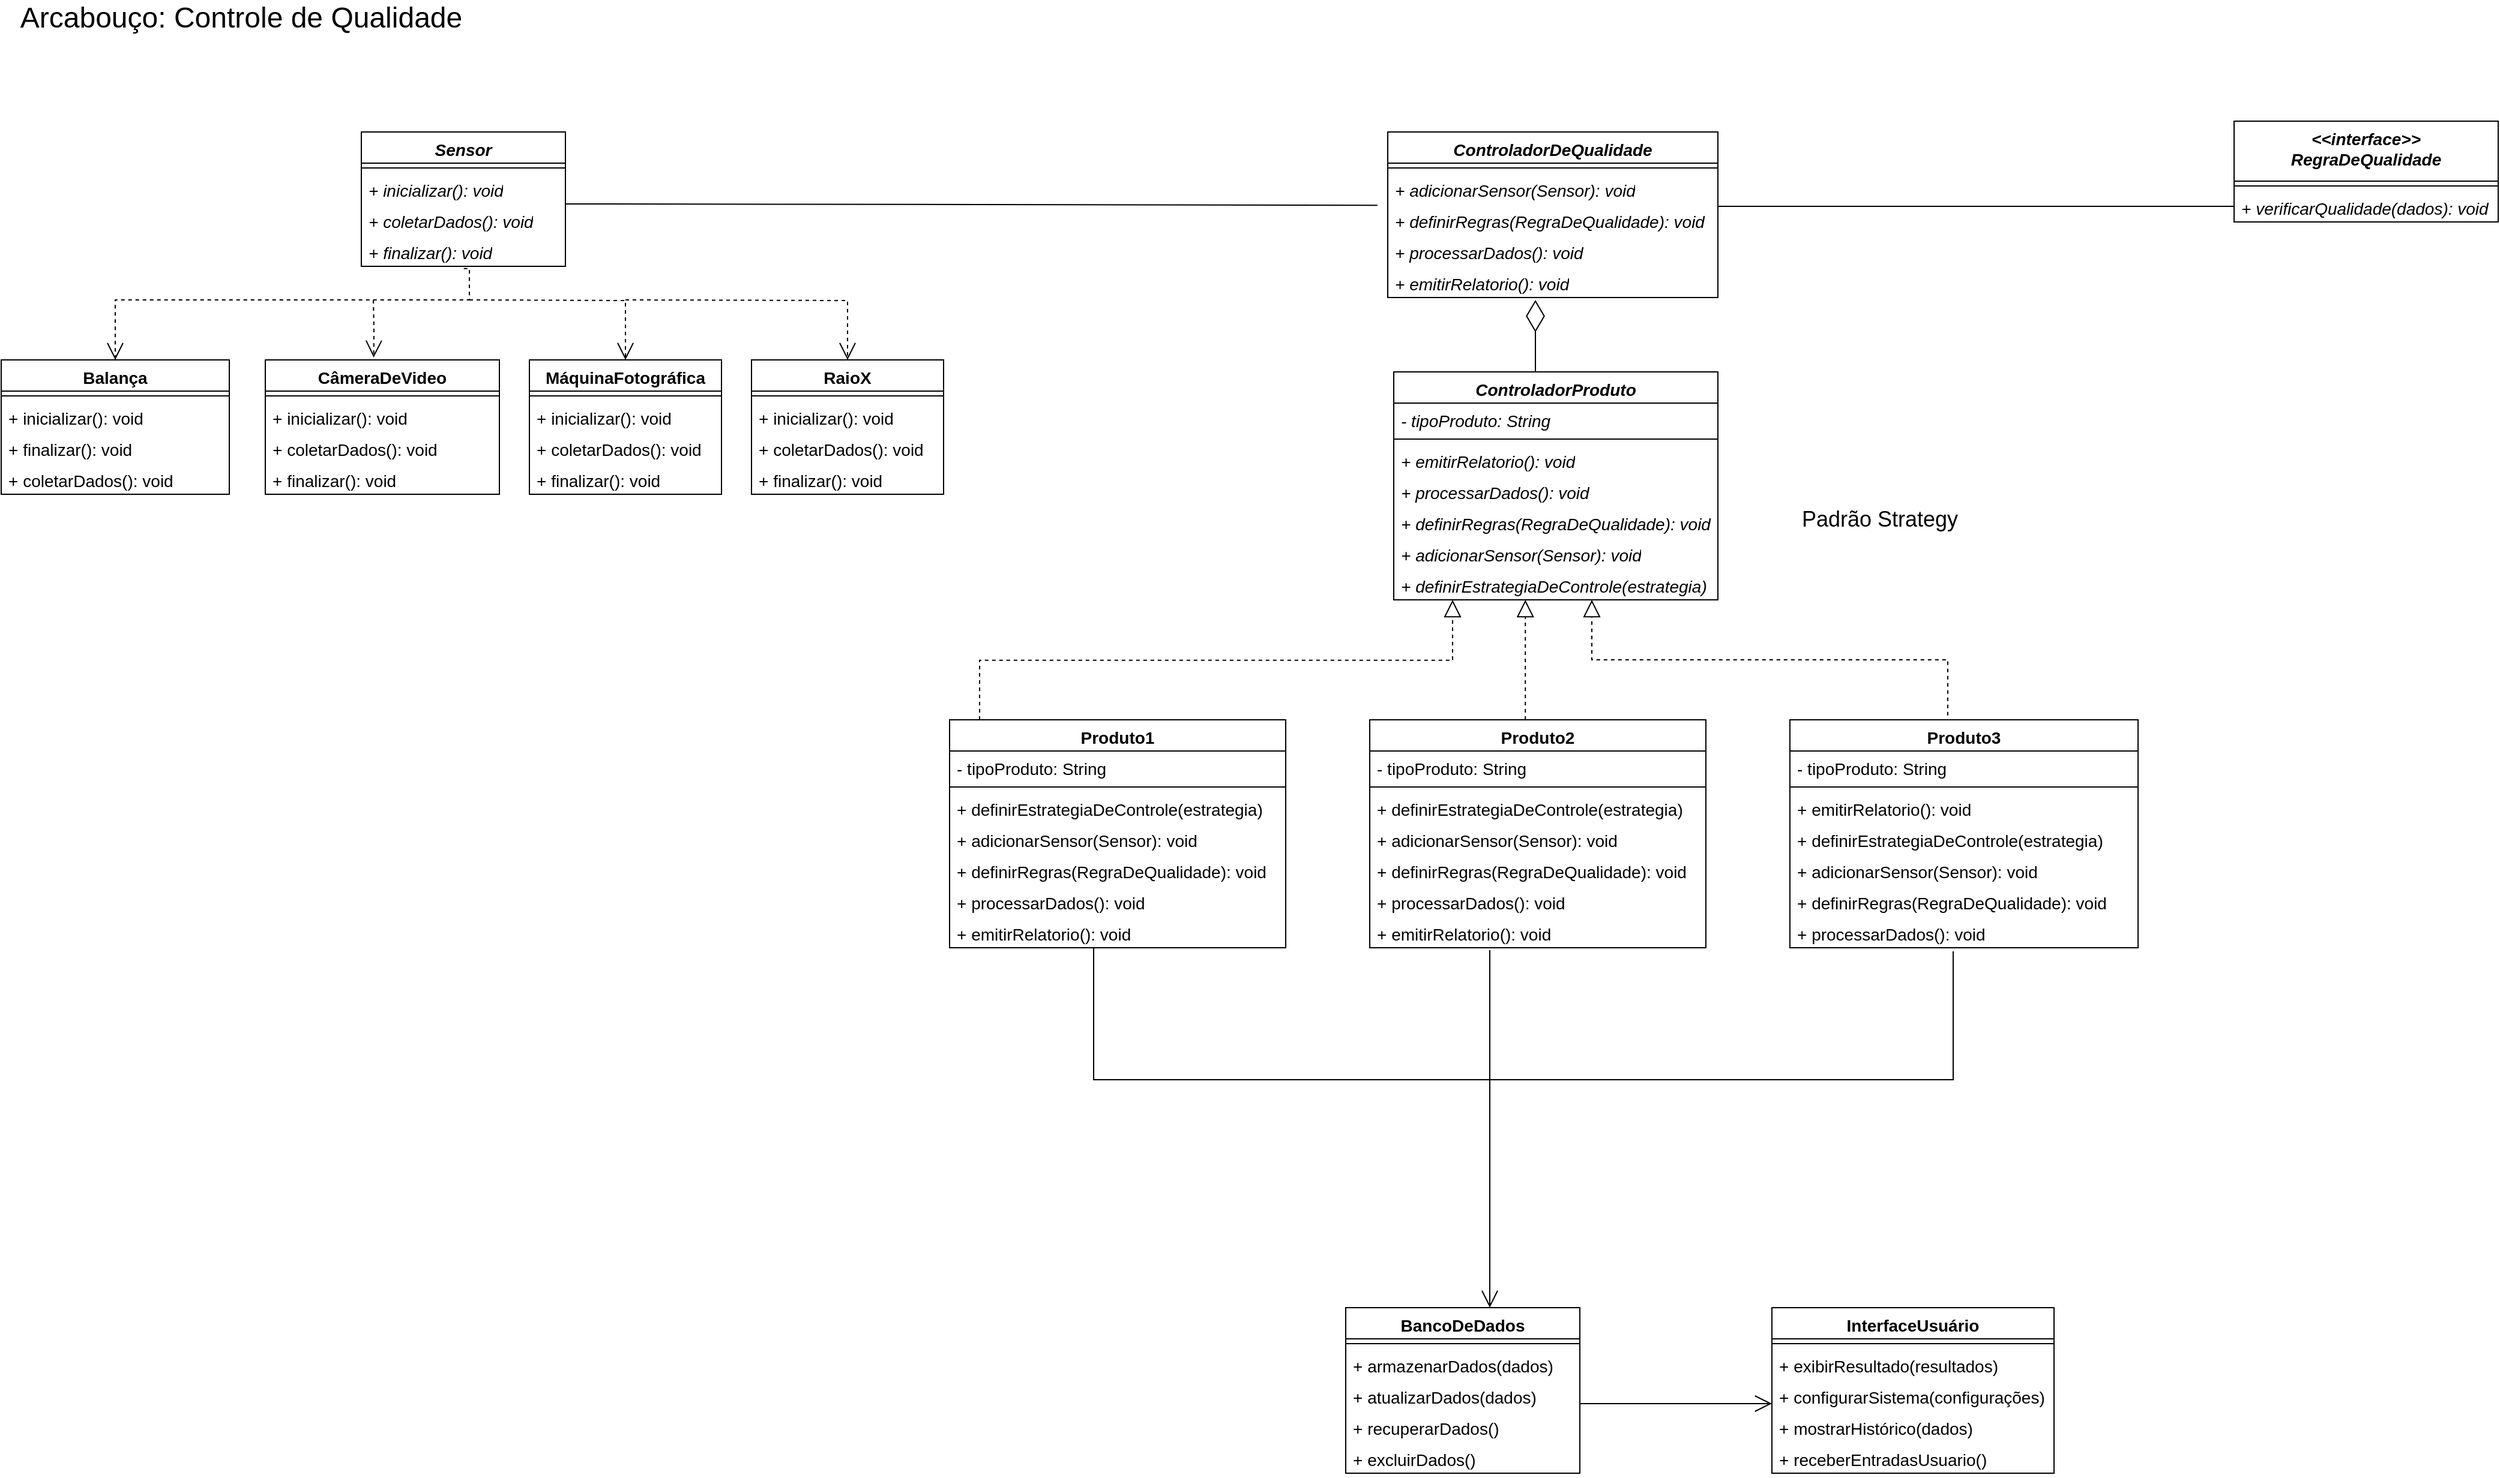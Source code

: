 <mxfile version="22.1.9" type="github">
  <diagram name="Page-1" id="GB_4OeYxDUM6NTlbFD8Y">
    <mxGraphModel dx="2819" dy="2008" grid="1" gridSize="10" guides="1" tooltips="1" connect="1" arrows="1" fold="1" page="1" pageScale="1" pageWidth="850" pageHeight="1100" math="0" shadow="0">
      <root>
        <mxCell id="0" />
        <mxCell id="1" parent="0" />
        <mxCell id="6We_kyT9qWEWSvFF-9-q-4" value="&lt;font style=&quot;font-size: 14px;&quot;&gt;Balança&lt;/font&gt;" style="swimlane;fontStyle=1;align=center;verticalAlign=top;childLayout=stackLayout;horizontal=1;startSize=26;horizontalStack=0;resizeParent=1;resizeParentMax=0;resizeLast=0;collapsible=1;marginBottom=0;whiteSpace=wrap;html=1;" parent="1" vertex="1">
          <mxGeometry x="-60" y="10" width="190" height="112" as="geometry" />
        </mxCell>
        <mxCell id="6We_kyT9qWEWSvFF-9-q-6" value="" style="line;strokeWidth=1;fillColor=none;align=left;verticalAlign=middle;spacingTop=-1;spacingLeft=3;spacingRight=3;rotatable=0;labelPosition=right;points=[];portConstraint=eastwest;strokeColor=inherit;" parent="6We_kyT9qWEWSvFF-9-q-4" vertex="1">
          <mxGeometry y="26" width="190" height="8" as="geometry" />
        </mxCell>
        <mxCell id="q4IPxEvm5e1y_BdzbNts-47" value="&lt;span style=&quot;font-style: normal;&quot;&gt;&lt;font style=&quot;font-size: 14px;&quot;&gt;+ inicializar(): void&lt;/font&gt;&lt;/span&gt;" style="text;strokeColor=none;fillColor=none;align=left;verticalAlign=top;spacingLeft=4;spacingRight=4;overflow=hidden;rotatable=0;points=[[0,0.5],[1,0.5]];portConstraint=eastwest;whiteSpace=wrap;html=1;fontStyle=2" vertex="1" parent="6We_kyT9qWEWSvFF-9-q-4">
          <mxGeometry y="34" width="190" height="26" as="geometry" />
        </mxCell>
        <mxCell id="q4IPxEvm5e1y_BdzbNts-49" value="&lt;span style=&quot;font-style: normal;&quot;&gt;&lt;font style=&quot;font-size: 14px;&quot;&gt;+ finalizar(): void&lt;/font&gt;&lt;/span&gt;" style="text;strokeColor=none;fillColor=none;align=left;verticalAlign=top;spacingLeft=4;spacingRight=4;overflow=hidden;rotatable=0;points=[[0,0.5],[1,0.5]];portConstraint=eastwest;whiteSpace=wrap;html=1;fontStyle=2" vertex="1" parent="6We_kyT9qWEWSvFF-9-q-4">
          <mxGeometry y="60" width="190" height="26" as="geometry" />
        </mxCell>
        <mxCell id="q4IPxEvm5e1y_BdzbNts-48" value="&lt;span style=&quot;font-style: normal;&quot;&gt;&lt;font style=&quot;font-size: 14px;&quot;&gt;+ coletarDados(): void&lt;/font&gt;&lt;/span&gt;" style="text;strokeColor=none;fillColor=none;align=left;verticalAlign=top;spacingLeft=4;spacingRight=4;overflow=hidden;rotatable=0;points=[[0,0.5],[1,0.5]];portConstraint=eastwest;whiteSpace=wrap;html=1;fontStyle=2" vertex="1" parent="6We_kyT9qWEWSvFF-9-q-4">
          <mxGeometry y="86" width="190" height="26" as="geometry" />
        </mxCell>
        <mxCell id="6We_kyT9qWEWSvFF-9-q-8" value="&lt;font style=&quot;font-size: 14px;&quot;&gt;CâmeraDeVideo&lt;/font&gt;" style="swimlane;fontStyle=1;align=center;verticalAlign=top;childLayout=stackLayout;horizontal=1;startSize=26;horizontalStack=0;resizeParent=1;resizeParentMax=0;resizeLast=0;collapsible=1;marginBottom=0;whiteSpace=wrap;html=1;" parent="1" vertex="1">
          <mxGeometry x="160" y="10" width="195" height="112" as="geometry">
            <mxRectangle x="160" y="10" width="150" height="30" as="alternateBounds" />
          </mxGeometry>
        </mxCell>
        <mxCell id="6We_kyT9qWEWSvFF-9-q-10" value="" style="line;strokeWidth=1;fillColor=none;align=left;verticalAlign=middle;spacingTop=-1;spacingLeft=3;spacingRight=3;rotatable=0;labelPosition=right;points=[];portConstraint=eastwest;strokeColor=inherit;" parent="6We_kyT9qWEWSvFF-9-q-8" vertex="1">
          <mxGeometry y="26" width="195" height="8" as="geometry" />
        </mxCell>
        <mxCell id="q4IPxEvm5e1y_BdzbNts-50" value="&lt;span style=&quot;font-style: normal;&quot;&gt;&lt;font style=&quot;font-size: 14px;&quot;&gt;+ inicializar(): void&lt;/font&gt;&lt;/span&gt;" style="text;strokeColor=none;fillColor=none;align=left;verticalAlign=top;spacingLeft=4;spacingRight=4;overflow=hidden;rotatable=0;points=[[0,0.5],[1,0.5]];portConstraint=eastwest;whiteSpace=wrap;html=1;fontStyle=2" vertex="1" parent="6We_kyT9qWEWSvFF-9-q-8">
          <mxGeometry y="34" width="195" height="26" as="geometry" />
        </mxCell>
        <mxCell id="q4IPxEvm5e1y_BdzbNts-52" value="&lt;span style=&quot;font-style: normal;&quot;&gt;&lt;font style=&quot;font-size: 14px;&quot;&gt;+ coletarDados(): void&lt;/font&gt;&lt;/span&gt;" style="text;strokeColor=none;fillColor=none;align=left;verticalAlign=top;spacingLeft=4;spacingRight=4;overflow=hidden;rotatable=0;points=[[0,0.5],[1,0.5]];portConstraint=eastwest;whiteSpace=wrap;html=1;fontStyle=2" vertex="1" parent="6We_kyT9qWEWSvFF-9-q-8">
          <mxGeometry y="60" width="195" height="26" as="geometry" />
        </mxCell>
        <mxCell id="q4IPxEvm5e1y_BdzbNts-51" value="&lt;span style=&quot;font-style: normal;&quot;&gt;&lt;font style=&quot;font-size: 14px;&quot;&gt;+ finalizar(): void&lt;/font&gt;&lt;/span&gt;" style="text;strokeColor=none;fillColor=none;align=left;verticalAlign=top;spacingLeft=4;spacingRight=4;overflow=hidden;rotatable=0;points=[[0,0.5],[1,0.5]];portConstraint=eastwest;whiteSpace=wrap;html=1;fontStyle=2" vertex="1" parent="6We_kyT9qWEWSvFF-9-q-8">
          <mxGeometry y="86" width="195" height="26" as="geometry" />
        </mxCell>
        <mxCell id="6We_kyT9qWEWSvFF-9-q-12" value="&lt;font style=&quot;font-size: 14px;&quot;&gt;MáquinaFotográfica&lt;/font&gt;" style="swimlane;fontStyle=1;align=center;verticalAlign=top;childLayout=stackLayout;horizontal=1;startSize=26;horizontalStack=0;resizeParent=1;resizeParentMax=0;resizeLast=0;collapsible=1;marginBottom=0;whiteSpace=wrap;html=1;" parent="1" vertex="1">
          <mxGeometry x="380" y="10" width="160" height="112" as="geometry" />
        </mxCell>
        <mxCell id="6We_kyT9qWEWSvFF-9-q-14" value="" style="line;strokeWidth=1;fillColor=none;align=left;verticalAlign=middle;spacingTop=-1;spacingLeft=3;spacingRight=3;rotatable=0;labelPosition=right;points=[];portConstraint=eastwest;strokeColor=inherit;" parent="6We_kyT9qWEWSvFF-9-q-12" vertex="1">
          <mxGeometry y="26" width="160" height="8" as="geometry" />
        </mxCell>
        <mxCell id="q4IPxEvm5e1y_BdzbNts-53" value="&lt;span style=&quot;font-style: normal;&quot;&gt;&lt;font style=&quot;font-size: 14px;&quot;&gt;+ inicializar(): void&lt;/font&gt;&lt;/span&gt;" style="text;strokeColor=none;fillColor=none;align=left;verticalAlign=top;spacingLeft=4;spacingRight=4;overflow=hidden;rotatable=0;points=[[0,0.5],[1,0.5]];portConstraint=eastwest;whiteSpace=wrap;html=1;fontStyle=2" vertex="1" parent="6We_kyT9qWEWSvFF-9-q-12">
          <mxGeometry y="34" width="160" height="26" as="geometry" />
        </mxCell>
        <mxCell id="q4IPxEvm5e1y_BdzbNts-55" value="&lt;span style=&quot;font-style: normal;&quot;&gt;&lt;font style=&quot;font-size: 14px;&quot;&gt;+ coletarDados(): void&lt;/font&gt;&lt;/span&gt;" style="text;strokeColor=none;fillColor=none;align=left;verticalAlign=top;spacingLeft=4;spacingRight=4;overflow=hidden;rotatable=0;points=[[0,0.5],[1,0.5]];portConstraint=eastwest;whiteSpace=wrap;html=1;fontStyle=2" vertex="1" parent="6We_kyT9qWEWSvFF-9-q-12">
          <mxGeometry y="60" width="160" height="26" as="geometry" />
        </mxCell>
        <mxCell id="q4IPxEvm5e1y_BdzbNts-54" value="&lt;span style=&quot;font-style: normal;&quot;&gt;&lt;font style=&quot;font-size: 14px;&quot;&gt;+ finalizar(): void&lt;/font&gt;&lt;/span&gt;" style="text;strokeColor=none;fillColor=none;align=left;verticalAlign=top;spacingLeft=4;spacingRight=4;overflow=hidden;rotatable=0;points=[[0,0.5],[1,0.5]];portConstraint=eastwest;whiteSpace=wrap;html=1;fontStyle=2" vertex="1" parent="6We_kyT9qWEWSvFF-9-q-12">
          <mxGeometry y="86" width="160" height="26" as="geometry" />
        </mxCell>
        <mxCell id="6We_kyT9qWEWSvFF-9-q-16" value="&lt;font style=&quot;font-size: 14px;&quot;&gt;RaioX&lt;/font&gt;" style="swimlane;fontStyle=1;align=center;verticalAlign=top;childLayout=stackLayout;horizontal=1;startSize=26;horizontalStack=0;resizeParent=1;resizeParentMax=0;resizeLast=0;collapsible=1;marginBottom=0;whiteSpace=wrap;html=1;" parent="1" vertex="1">
          <mxGeometry x="565" y="10" width="160" height="112" as="geometry" />
        </mxCell>
        <mxCell id="6We_kyT9qWEWSvFF-9-q-18" value="" style="line;strokeWidth=1;fillColor=none;align=left;verticalAlign=middle;spacingTop=-1;spacingLeft=3;spacingRight=3;rotatable=0;labelPosition=right;points=[];portConstraint=eastwest;strokeColor=inherit;" parent="6We_kyT9qWEWSvFF-9-q-16" vertex="1">
          <mxGeometry y="26" width="160" height="8" as="geometry" />
        </mxCell>
        <mxCell id="q4IPxEvm5e1y_BdzbNts-59" value="&lt;span style=&quot;font-style: normal;&quot;&gt;&lt;font style=&quot;font-size: 14px;&quot;&gt;+ inicializar(): void&lt;/font&gt;&lt;/span&gt;" style="text;strokeColor=none;fillColor=none;align=left;verticalAlign=top;spacingLeft=4;spacingRight=4;overflow=hidden;rotatable=0;points=[[0,0.5],[1,0.5]];portConstraint=eastwest;whiteSpace=wrap;html=1;fontStyle=2" vertex="1" parent="6We_kyT9qWEWSvFF-9-q-16">
          <mxGeometry y="34" width="160" height="26" as="geometry" />
        </mxCell>
        <mxCell id="q4IPxEvm5e1y_BdzbNts-61" value="&lt;span style=&quot;font-style: normal;&quot;&gt;&lt;font style=&quot;font-size: 14px;&quot;&gt;+ coletarDados(): void&lt;/font&gt;&lt;/span&gt;" style="text;strokeColor=none;fillColor=none;align=left;verticalAlign=top;spacingLeft=4;spacingRight=4;overflow=hidden;rotatable=0;points=[[0,0.5],[1,0.5]];portConstraint=eastwest;whiteSpace=wrap;html=1;fontStyle=2" vertex="1" parent="6We_kyT9qWEWSvFF-9-q-16">
          <mxGeometry y="60" width="160" height="26" as="geometry" />
        </mxCell>
        <mxCell id="q4IPxEvm5e1y_BdzbNts-60" value="&lt;span style=&quot;font-style: normal;&quot;&gt;&lt;font style=&quot;font-size: 14px;&quot;&gt;+ finalizar(): void&lt;/font&gt;&lt;/span&gt;" style="text;strokeColor=none;fillColor=none;align=left;verticalAlign=top;spacingLeft=4;spacingRight=4;overflow=hidden;rotatable=0;points=[[0,0.5],[1,0.5]];portConstraint=eastwest;whiteSpace=wrap;html=1;fontStyle=2" vertex="1" parent="6We_kyT9qWEWSvFF-9-q-16">
          <mxGeometry y="86" width="160" height="26" as="geometry" />
        </mxCell>
        <mxCell id="6We_kyT9qWEWSvFF-9-q-20" value="&lt;font style=&quot;font-size: 14px;&quot;&gt;Produto1&lt;/font&gt;" style="swimlane;fontStyle=1;align=center;verticalAlign=top;childLayout=stackLayout;horizontal=1;startSize=26;horizontalStack=0;resizeParent=1;resizeParentMax=0;resizeLast=0;collapsible=1;marginBottom=0;whiteSpace=wrap;html=1;" parent="1" vertex="1">
          <mxGeometry x="730" y="310" width="280" height="190" as="geometry" />
        </mxCell>
        <mxCell id="q4IPxEvm5e1y_BdzbNts-28" value="&lt;font style=&quot;font-size: 14px;&quot;&gt;- tipoProduto: String&lt;/font&gt;" style="text;strokeColor=none;fillColor=none;align=left;verticalAlign=top;spacingLeft=4;spacingRight=4;overflow=hidden;rotatable=0;points=[[0,0.5],[1,0.5]];portConstraint=eastwest;whiteSpace=wrap;html=1;" vertex="1" parent="6We_kyT9qWEWSvFF-9-q-20">
          <mxGeometry y="26" width="280" height="26" as="geometry" />
        </mxCell>
        <mxCell id="6We_kyT9qWEWSvFF-9-q-22" value="" style="line;strokeWidth=1;fillColor=none;align=left;verticalAlign=middle;spacingTop=-1;spacingLeft=3;spacingRight=3;rotatable=0;labelPosition=right;points=[];portConstraint=eastwest;strokeColor=inherit;" parent="6We_kyT9qWEWSvFF-9-q-20" vertex="1">
          <mxGeometry y="52" width="280" height="8" as="geometry" />
        </mxCell>
        <mxCell id="q4IPxEvm5e1y_BdzbNts-82" value="&lt;font style=&quot;font-size: 14px;&quot;&gt;+ definirEstrategiaDeControle(estrategia)&lt;/font&gt;" style="text;strokeColor=none;fillColor=none;align=left;verticalAlign=top;spacingLeft=4;spacingRight=4;overflow=hidden;rotatable=0;points=[[0,0.5],[1,0.5]];portConstraint=eastwest;whiteSpace=wrap;html=1;" vertex="1" parent="6We_kyT9qWEWSvFF-9-q-20">
          <mxGeometry y="60" width="280" height="26" as="geometry" />
        </mxCell>
        <mxCell id="q4IPxEvm5e1y_BdzbNts-81" value="&lt;font style=&quot;font-size: 14px;&quot;&gt;+ adicionarSensor(Sensor): void&lt;/font&gt;" style="text;strokeColor=none;fillColor=none;align=left;verticalAlign=top;spacingLeft=4;spacingRight=4;overflow=hidden;rotatable=0;points=[[0,0.5],[1,0.5]];portConstraint=eastwest;whiteSpace=wrap;html=1;" vertex="1" parent="6We_kyT9qWEWSvFF-9-q-20">
          <mxGeometry y="86" width="280" height="26" as="geometry" />
        </mxCell>
        <mxCell id="q4IPxEvm5e1y_BdzbNts-80" value="&lt;font style=&quot;font-size: 14px;&quot;&gt;+ definirRegras(RegraDeQualidade): void&lt;/font&gt;" style="text;strokeColor=none;fillColor=none;align=left;verticalAlign=top;spacingLeft=4;spacingRight=4;overflow=hidden;rotatable=0;points=[[0,0.5],[1,0.5]];portConstraint=eastwest;whiteSpace=wrap;html=1;" vertex="1" parent="6We_kyT9qWEWSvFF-9-q-20">
          <mxGeometry y="112" width="280" height="26" as="geometry" />
        </mxCell>
        <mxCell id="q4IPxEvm5e1y_BdzbNts-79" value="&lt;font style=&quot;font-size: 14px;&quot;&gt;+ processarDados(): void&lt;/font&gt;" style="text;strokeColor=none;fillColor=none;align=left;verticalAlign=top;spacingLeft=4;spacingRight=4;overflow=hidden;rotatable=0;points=[[0,0.5],[1,0.5]];portConstraint=eastwest;whiteSpace=wrap;html=1;" vertex="1" parent="6We_kyT9qWEWSvFF-9-q-20">
          <mxGeometry y="138" width="280" height="26" as="geometry" />
        </mxCell>
        <mxCell id="q4IPxEvm5e1y_BdzbNts-78" value="&lt;font style=&quot;font-size: 14px;&quot;&gt;+ emitirRelatorio(): void&lt;/font&gt;" style="text;strokeColor=none;fillColor=none;align=left;verticalAlign=top;spacingLeft=4;spacingRight=4;overflow=hidden;rotatable=0;points=[[0,0.5],[1,0.5]];portConstraint=eastwest;whiteSpace=wrap;html=1;" vertex="1" parent="6We_kyT9qWEWSvFF-9-q-20">
          <mxGeometry y="164" width="280" height="26" as="geometry" />
        </mxCell>
        <mxCell id="6We_kyT9qWEWSvFF-9-q-24" value="&lt;font style=&quot;font-size: 14px;&quot;&gt;Produto2&lt;/font&gt;" style="swimlane;fontStyle=1;align=center;verticalAlign=top;childLayout=stackLayout;horizontal=1;startSize=26;horizontalStack=0;resizeParent=1;resizeParentMax=0;resizeLast=0;collapsible=1;marginBottom=0;whiteSpace=wrap;html=1;" parent="1" vertex="1">
          <mxGeometry x="1080" y="310" width="280" height="190" as="geometry" />
        </mxCell>
        <mxCell id="q4IPxEvm5e1y_BdzbNts-29" value="&lt;font style=&quot;font-size: 14px;&quot;&gt;- tipoProduto: String&lt;/font&gt;" style="text;strokeColor=none;fillColor=none;align=left;verticalAlign=top;spacingLeft=4;spacingRight=4;overflow=hidden;rotatable=0;points=[[0,0.5],[1,0.5]];portConstraint=eastwest;whiteSpace=wrap;html=1;" vertex="1" parent="6We_kyT9qWEWSvFF-9-q-24">
          <mxGeometry y="26" width="280" height="26" as="geometry" />
        </mxCell>
        <mxCell id="6We_kyT9qWEWSvFF-9-q-26" value="" style="line;strokeWidth=1;fillColor=none;align=left;verticalAlign=middle;spacingTop=-1;spacingLeft=3;spacingRight=3;rotatable=0;labelPosition=right;points=[];portConstraint=eastwest;strokeColor=inherit;" parent="6We_kyT9qWEWSvFF-9-q-24" vertex="1">
          <mxGeometry y="52" width="280" height="8" as="geometry" />
        </mxCell>
        <mxCell id="q4IPxEvm5e1y_BdzbNts-87" value="&lt;font style=&quot;font-size: 14px;&quot;&gt;+ definirEstrategiaDeControle(estrategia)&lt;/font&gt;" style="text;strokeColor=none;fillColor=none;align=left;verticalAlign=top;spacingLeft=4;spacingRight=4;overflow=hidden;rotatable=0;points=[[0,0.5],[1,0.5]];portConstraint=eastwest;whiteSpace=wrap;html=1;" vertex="1" parent="6We_kyT9qWEWSvFF-9-q-24">
          <mxGeometry y="60" width="280" height="26" as="geometry" />
        </mxCell>
        <mxCell id="q4IPxEvm5e1y_BdzbNts-86" value="&lt;font style=&quot;font-size: 14px;&quot;&gt;+ adicionarSensor(Sensor): void&lt;/font&gt;" style="text;strokeColor=none;fillColor=none;align=left;verticalAlign=top;spacingLeft=4;spacingRight=4;overflow=hidden;rotatable=0;points=[[0,0.5],[1,0.5]];portConstraint=eastwest;whiteSpace=wrap;html=1;" vertex="1" parent="6We_kyT9qWEWSvFF-9-q-24">
          <mxGeometry y="86" width="280" height="26" as="geometry" />
        </mxCell>
        <mxCell id="q4IPxEvm5e1y_BdzbNts-85" value="&lt;font style=&quot;font-size: 14px;&quot;&gt;+ definirRegras(RegraDeQualidade): void&lt;/font&gt;" style="text;strokeColor=none;fillColor=none;align=left;verticalAlign=top;spacingLeft=4;spacingRight=4;overflow=hidden;rotatable=0;points=[[0,0.5],[1,0.5]];portConstraint=eastwest;whiteSpace=wrap;html=1;" vertex="1" parent="6We_kyT9qWEWSvFF-9-q-24">
          <mxGeometry y="112" width="280" height="26" as="geometry" />
        </mxCell>
        <mxCell id="q4IPxEvm5e1y_BdzbNts-84" value="&lt;font style=&quot;font-size: 14px;&quot;&gt;+ processarDados(): void&lt;/font&gt;" style="text;strokeColor=none;fillColor=none;align=left;verticalAlign=top;spacingLeft=4;spacingRight=4;overflow=hidden;rotatable=0;points=[[0,0.5],[1,0.5]];portConstraint=eastwest;whiteSpace=wrap;html=1;" vertex="1" parent="6We_kyT9qWEWSvFF-9-q-24">
          <mxGeometry y="138" width="280" height="26" as="geometry" />
        </mxCell>
        <mxCell id="q4IPxEvm5e1y_BdzbNts-83" value="&lt;font style=&quot;font-size: 14px;&quot;&gt;+ emitirRelatorio(): void&lt;/font&gt;" style="text;strokeColor=none;fillColor=none;align=left;verticalAlign=top;spacingLeft=4;spacingRight=4;overflow=hidden;rotatable=0;points=[[0,0.5],[1,0.5]];portConstraint=eastwest;whiteSpace=wrap;html=1;" vertex="1" parent="6We_kyT9qWEWSvFF-9-q-24">
          <mxGeometry y="164" width="280" height="26" as="geometry" />
        </mxCell>
        <mxCell id="6We_kyT9qWEWSvFF-9-q-28" value="&lt;font style=&quot;font-size: 14px;&quot;&gt;Produto3&lt;/font&gt;" style="swimlane;fontStyle=1;align=center;verticalAlign=top;childLayout=stackLayout;horizontal=1;startSize=26;horizontalStack=0;resizeParent=1;resizeParentMax=0;resizeLast=0;collapsible=1;marginBottom=0;whiteSpace=wrap;html=1;" parent="1" vertex="1">
          <mxGeometry x="1430" y="310" width="290" height="190" as="geometry" />
        </mxCell>
        <mxCell id="q4IPxEvm5e1y_BdzbNts-30" value="&lt;font style=&quot;font-size: 14px;&quot;&gt;- tipoProduto: String&lt;/font&gt;" style="text;strokeColor=none;fillColor=none;align=left;verticalAlign=top;spacingLeft=4;spacingRight=4;overflow=hidden;rotatable=0;points=[[0,0.5],[1,0.5]];portConstraint=eastwest;whiteSpace=wrap;html=1;" vertex="1" parent="6We_kyT9qWEWSvFF-9-q-28">
          <mxGeometry y="26" width="290" height="26" as="geometry" />
        </mxCell>
        <mxCell id="6We_kyT9qWEWSvFF-9-q-30" value="" style="line;strokeWidth=1;fillColor=none;align=left;verticalAlign=middle;spacingTop=-1;spacingLeft=3;spacingRight=3;rotatable=0;labelPosition=right;points=[];portConstraint=eastwest;strokeColor=inherit;" parent="6We_kyT9qWEWSvFF-9-q-28" vertex="1">
          <mxGeometry y="52" width="290" height="8" as="geometry" />
        </mxCell>
        <mxCell id="q4IPxEvm5e1y_BdzbNts-88" value="&lt;font style=&quot;font-size: 14px;&quot;&gt;+ emitirRelatorio(): void&lt;/font&gt;" style="text;strokeColor=none;fillColor=none;align=left;verticalAlign=top;spacingLeft=4;spacingRight=4;overflow=hidden;rotatable=0;points=[[0,0.5],[1,0.5]];portConstraint=eastwest;whiteSpace=wrap;html=1;" vertex="1" parent="6We_kyT9qWEWSvFF-9-q-28">
          <mxGeometry y="60" width="290" height="26" as="geometry" />
        </mxCell>
        <mxCell id="q4IPxEvm5e1y_BdzbNts-92" value="&lt;font style=&quot;font-size: 14px;&quot;&gt;+ definirEstrategiaDeControle(estrategia)&lt;/font&gt;" style="text;strokeColor=none;fillColor=none;align=left;verticalAlign=top;spacingLeft=4;spacingRight=4;overflow=hidden;rotatable=0;points=[[0,0.5],[1,0.5]];portConstraint=eastwest;whiteSpace=wrap;html=1;" vertex="1" parent="6We_kyT9qWEWSvFF-9-q-28">
          <mxGeometry y="86" width="290" height="26" as="geometry" />
        </mxCell>
        <mxCell id="q4IPxEvm5e1y_BdzbNts-91" value="&lt;font style=&quot;font-size: 14px;&quot;&gt;+ adicionarSensor(Sensor): void&lt;/font&gt;" style="text;strokeColor=none;fillColor=none;align=left;verticalAlign=top;spacingLeft=4;spacingRight=4;overflow=hidden;rotatable=0;points=[[0,0.5],[1,0.5]];portConstraint=eastwest;whiteSpace=wrap;html=1;" vertex="1" parent="6We_kyT9qWEWSvFF-9-q-28">
          <mxGeometry y="112" width="290" height="26" as="geometry" />
        </mxCell>
        <mxCell id="q4IPxEvm5e1y_BdzbNts-90" value="&lt;font style=&quot;font-size: 14px;&quot;&gt;+ definirRegras(RegraDeQualidade): void&lt;/font&gt;" style="text;strokeColor=none;fillColor=none;align=left;verticalAlign=top;spacingLeft=4;spacingRight=4;overflow=hidden;rotatable=0;points=[[0,0.5],[1,0.5]];portConstraint=eastwest;whiteSpace=wrap;html=1;" vertex="1" parent="6We_kyT9qWEWSvFF-9-q-28">
          <mxGeometry y="138" width="290" height="26" as="geometry" />
        </mxCell>
        <mxCell id="q4IPxEvm5e1y_BdzbNts-89" value="&lt;font style=&quot;font-size: 14px;&quot;&gt;+ processarDados(): void&lt;/font&gt;" style="text;strokeColor=none;fillColor=none;align=left;verticalAlign=top;spacingLeft=4;spacingRight=4;overflow=hidden;rotatable=0;points=[[0,0.5],[1,0.5]];portConstraint=eastwest;whiteSpace=wrap;html=1;" vertex="1" parent="6We_kyT9qWEWSvFF-9-q-28">
          <mxGeometry y="164" width="290" height="26" as="geometry" />
        </mxCell>
        <mxCell id="q4IPxEvm5e1y_BdzbNts-1" value="&lt;i&gt;&lt;font style=&quot;font-size: 14px;&quot;&gt;ControladorProduto&lt;/font&gt;&lt;/i&gt;" style="swimlane;fontStyle=1;align=center;verticalAlign=top;childLayout=stackLayout;horizontal=1;startSize=26;horizontalStack=0;resizeParent=1;resizeParentMax=0;resizeLast=0;collapsible=1;marginBottom=0;whiteSpace=wrap;html=1;" vertex="1" parent="1">
          <mxGeometry x="1100" y="20" width="270" height="190" as="geometry" />
        </mxCell>
        <mxCell id="q4IPxEvm5e1y_BdzbNts-77" value="&lt;i&gt;&lt;font style=&quot;font-size: 14px;&quot;&gt;- tipoProduto: String&lt;/font&gt;&lt;/i&gt;" style="text;strokeColor=none;fillColor=none;align=left;verticalAlign=top;spacingLeft=4;spacingRight=4;overflow=hidden;rotatable=0;points=[[0,0.5],[1,0.5]];portConstraint=eastwest;whiteSpace=wrap;html=1;" vertex="1" parent="q4IPxEvm5e1y_BdzbNts-1">
          <mxGeometry y="26" width="270" height="26" as="geometry" />
        </mxCell>
        <mxCell id="q4IPxEvm5e1y_BdzbNts-3" value="" style="line;strokeWidth=1;fillColor=none;align=left;verticalAlign=middle;spacingTop=-1;spacingLeft=3;spacingRight=3;rotatable=0;labelPosition=right;points=[];portConstraint=eastwest;strokeColor=inherit;" vertex="1" parent="q4IPxEvm5e1y_BdzbNts-1">
          <mxGeometry y="52" width="270" height="8" as="geometry" />
        </mxCell>
        <mxCell id="q4IPxEvm5e1y_BdzbNts-76" value="&lt;i&gt;&lt;font style=&quot;font-size: 14px;&quot;&gt;+ emitirRelatorio(): void&lt;/font&gt;&lt;/i&gt;" style="text;strokeColor=none;fillColor=none;align=left;verticalAlign=top;spacingLeft=4;spacingRight=4;overflow=hidden;rotatable=0;points=[[0,0.5],[1,0.5]];portConstraint=eastwest;whiteSpace=wrap;html=1;" vertex="1" parent="q4IPxEvm5e1y_BdzbNts-1">
          <mxGeometry y="60" width="270" height="26" as="geometry" />
        </mxCell>
        <mxCell id="q4IPxEvm5e1y_BdzbNts-75" value="&lt;i&gt;&lt;font style=&quot;font-size: 14px;&quot;&gt;+ processarDados(): void&lt;/font&gt;&lt;/i&gt;" style="text;strokeColor=none;fillColor=none;align=left;verticalAlign=top;spacingLeft=4;spacingRight=4;overflow=hidden;rotatable=0;points=[[0,0.5],[1,0.5]];portConstraint=eastwest;whiteSpace=wrap;html=1;" vertex="1" parent="q4IPxEvm5e1y_BdzbNts-1">
          <mxGeometry y="86" width="270" height="26" as="geometry" />
        </mxCell>
        <mxCell id="q4IPxEvm5e1y_BdzbNts-74" value="&lt;i&gt;&lt;font style=&quot;font-size: 14px;&quot;&gt;+ definirRegras(RegraDeQualidade): void&lt;/font&gt;&lt;/i&gt;" style="text;strokeColor=none;fillColor=none;align=left;verticalAlign=top;spacingLeft=4;spacingRight=4;overflow=hidden;rotatable=0;points=[[0,0.5],[1,0.5]];portConstraint=eastwest;whiteSpace=wrap;html=1;" vertex="1" parent="q4IPxEvm5e1y_BdzbNts-1">
          <mxGeometry y="112" width="270" height="26" as="geometry" />
        </mxCell>
        <mxCell id="q4IPxEvm5e1y_BdzbNts-73" value="&lt;i&gt;&lt;font style=&quot;font-size: 14px;&quot;&gt;+ adicionarSensor(Sensor): void&lt;/font&gt;&lt;/i&gt;" style="text;strokeColor=none;fillColor=none;align=left;verticalAlign=top;spacingLeft=4;spacingRight=4;overflow=hidden;rotatable=0;points=[[0,0.5],[1,0.5]];portConstraint=eastwest;whiteSpace=wrap;html=1;" vertex="1" parent="q4IPxEvm5e1y_BdzbNts-1">
          <mxGeometry y="138" width="270" height="26" as="geometry" />
        </mxCell>
        <mxCell id="q4IPxEvm5e1y_BdzbNts-4" value="&lt;i&gt;&lt;font style=&quot;font-size: 14px;&quot;&gt;+ definirEstrategiaDeControle(estrategia)&lt;/font&gt;&lt;/i&gt;" style="text;strokeColor=none;fillColor=none;align=left;verticalAlign=top;spacingLeft=4;spacingRight=4;overflow=hidden;rotatable=0;points=[[0,0.5],[1,0.5]];portConstraint=eastwest;whiteSpace=wrap;html=1;" vertex="1" parent="q4IPxEvm5e1y_BdzbNts-1">
          <mxGeometry y="164" width="270" height="26" as="geometry" />
        </mxCell>
        <mxCell id="q4IPxEvm5e1y_BdzbNts-5" value="&lt;font style=&quot;font-size: 14px;&quot;&gt;BancoDeDados&lt;/font&gt;" style="swimlane;fontStyle=1;align=center;verticalAlign=top;childLayout=stackLayout;horizontal=1;startSize=26;horizontalStack=0;resizeParent=1;resizeParentMax=0;resizeLast=0;collapsible=1;marginBottom=0;whiteSpace=wrap;html=1;" vertex="1" parent="1">
          <mxGeometry x="1060" y="800" width="195" height="138" as="geometry" />
        </mxCell>
        <mxCell id="q4IPxEvm5e1y_BdzbNts-7" value="" style="line;strokeWidth=1;fillColor=none;align=left;verticalAlign=middle;spacingTop=-1;spacingLeft=3;spacingRight=3;rotatable=0;labelPosition=right;points=[];portConstraint=eastwest;strokeColor=inherit;" vertex="1" parent="q4IPxEvm5e1y_BdzbNts-5">
          <mxGeometry y="26" width="195" height="8" as="geometry" />
        </mxCell>
        <mxCell id="q4IPxEvm5e1y_BdzbNts-8" value="&lt;font style=&quot;font-size: 14px;&quot;&gt;+ armazenarDados(dados)&lt;/font&gt;" style="text;strokeColor=none;fillColor=none;align=left;verticalAlign=top;spacingLeft=4;spacingRight=4;overflow=hidden;rotatable=0;points=[[0,0.5],[1,0.5]];portConstraint=eastwest;whiteSpace=wrap;html=1;" vertex="1" parent="q4IPxEvm5e1y_BdzbNts-5">
          <mxGeometry y="34" width="195" height="26" as="geometry" />
        </mxCell>
        <mxCell id="q4IPxEvm5e1y_BdzbNts-117" value="&lt;font style=&quot;font-size: 14px;&quot;&gt;+ atualizarDados(dados)&lt;/font&gt;" style="text;strokeColor=none;fillColor=none;align=left;verticalAlign=top;spacingLeft=4;spacingRight=4;overflow=hidden;rotatable=0;points=[[0,0.5],[1,0.5]];portConstraint=eastwest;whiteSpace=wrap;html=1;" vertex="1" parent="q4IPxEvm5e1y_BdzbNts-5">
          <mxGeometry y="60" width="195" height="26" as="geometry" />
        </mxCell>
        <mxCell id="q4IPxEvm5e1y_BdzbNts-115" value="&lt;font style=&quot;font-size: 14px;&quot;&gt;+ recuperarDados()&lt;/font&gt;" style="text;strokeColor=none;fillColor=none;align=left;verticalAlign=top;spacingLeft=4;spacingRight=4;overflow=hidden;rotatable=0;points=[[0,0.5],[1,0.5]];portConstraint=eastwest;whiteSpace=wrap;html=1;" vertex="1" parent="q4IPxEvm5e1y_BdzbNts-5">
          <mxGeometry y="86" width="195" height="26" as="geometry" />
        </mxCell>
        <mxCell id="q4IPxEvm5e1y_BdzbNts-118" value="&lt;font style=&quot;font-size: 14px;&quot;&gt;+ excluirDados()&lt;/font&gt;" style="text;strokeColor=none;fillColor=none;align=left;verticalAlign=top;spacingLeft=4;spacingRight=4;overflow=hidden;rotatable=0;points=[[0,0.5],[1,0.5]];portConstraint=eastwest;whiteSpace=wrap;html=1;" vertex="1" parent="q4IPxEvm5e1y_BdzbNts-5">
          <mxGeometry y="112" width="195" height="26" as="geometry" />
        </mxCell>
        <mxCell id="q4IPxEvm5e1y_BdzbNts-37" value="&lt;font style=&quot;font-size: 14px;&quot;&gt;InterfaceUsuário&lt;/font&gt;" style="swimlane;fontStyle=1;align=center;verticalAlign=top;childLayout=stackLayout;horizontal=1;startSize=26;horizontalStack=0;resizeParent=1;resizeParentMax=0;resizeLast=0;collapsible=1;marginBottom=0;whiteSpace=wrap;html=1;" vertex="1" parent="1">
          <mxGeometry x="1415" y="800" width="235" height="138" as="geometry" />
        </mxCell>
        <mxCell id="q4IPxEvm5e1y_BdzbNts-39" value="" style="line;strokeWidth=1;fillColor=none;align=left;verticalAlign=middle;spacingTop=-1;spacingLeft=3;spacingRight=3;rotatable=0;labelPosition=right;points=[];portConstraint=eastwest;strokeColor=inherit;" vertex="1" parent="q4IPxEvm5e1y_BdzbNts-37">
          <mxGeometry y="26" width="235" height="8" as="geometry" />
        </mxCell>
        <mxCell id="q4IPxEvm5e1y_BdzbNts-40" value="&lt;font style=&quot;font-size: 14px;&quot;&gt;+ exibirResultado(resultados)&lt;/font&gt;" style="text;strokeColor=none;fillColor=none;align=left;verticalAlign=top;spacingLeft=4;spacingRight=4;overflow=hidden;rotatable=0;points=[[0,0.5],[1,0.5]];portConstraint=eastwest;whiteSpace=wrap;html=1;" vertex="1" parent="q4IPxEvm5e1y_BdzbNts-37">
          <mxGeometry y="34" width="235" height="26" as="geometry" />
        </mxCell>
        <mxCell id="q4IPxEvm5e1y_BdzbNts-116" value="&lt;font style=&quot;font-size: 14px;&quot;&gt;+ configurarSistema(configurações)&lt;/font&gt;" style="text;strokeColor=none;fillColor=none;align=left;verticalAlign=top;spacingLeft=4;spacingRight=4;overflow=hidden;rotatable=0;points=[[0,0.5],[1,0.5]];portConstraint=eastwest;whiteSpace=wrap;html=1;" vertex="1" parent="q4IPxEvm5e1y_BdzbNts-37">
          <mxGeometry y="60" width="235" height="26" as="geometry" />
        </mxCell>
        <mxCell id="q4IPxEvm5e1y_BdzbNts-119" value="&lt;font style=&quot;font-size: 14px;&quot;&gt;+ mostrarHistórico(dados)&lt;/font&gt;" style="text;strokeColor=none;fillColor=none;align=left;verticalAlign=top;spacingLeft=4;spacingRight=4;overflow=hidden;rotatable=0;points=[[0,0.5],[1,0.5]];portConstraint=eastwest;whiteSpace=wrap;html=1;" vertex="1" parent="q4IPxEvm5e1y_BdzbNts-37">
          <mxGeometry y="86" width="235" height="26" as="geometry" />
        </mxCell>
        <mxCell id="q4IPxEvm5e1y_BdzbNts-120" value="&lt;font style=&quot;font-size: 14px;&quot;&gt;+ receberEntradasUsuario()&lt;/font&gt;" style="text;strokeColor=none;fillColor=none;align=left;verticalAlign=top;spacingLeft=4;spacingRight=4;overflow=hidden;rotatable=0;points=[[0,0.5],[1,0.5]];portConstraint=eastwest;whiteSpace=wrap;html=1;" vertex="1" parent="q4IPxEvm5e1y_BdzbNts-37">
          <mxGeometry y="112" width="235" height="26" as="geometry" />
        </mxCell>
        <mxCell id="q4IPxEvm5e1y_BdzbNts-41" value="&lt;i&gt;&lt;font style=&quot;font-size: 14px;&quot;&gt;Sensor&lt;/font&gt;&lt;/i&gt;" style="swimlane;fontStyle=1;align=center;verticalAlign=top;childLayout=stackLayout;horizontal=1;startSize=26;horizontalStack=0;resizeParent=1;resizeParentMax=0;resizeLast=0;collapsible=1;marginBottom=0;whiteSpace=wrap;html=1;" vertex="1" parent="1">
          <mxGeometry x="240" y="-180" width="170" height="112" as="geometry" />
        </mxCell>
        <mxCell id="q4IPxEvm5e1y_BdzbNts-43" value="" style="line;strokeWidth=1;fillColor=none;align=left;verticalAlign=middle;spacingTop=-1;spacingLeft=3;spacingRight=3;rotatable=0;labelPosition=right;points=[];portConstraint=eastwest;strokeColor=inherit;" vertex="1" parent="q4IPxEvm5e1y_BdzbNts-41">
          <mxGeometry y="26" width="170" height="8" as="geometry" />
        </mxCell>
        <mxCell id="q4IPxEvm5e1y_BdzbNts-44" value="&lt;i&gt;&lt;font style=&quot;font-size: 14px;&quot;&gt;+ inicializar(): void&lt;/font&gt;&lt;/i&gt;" style="text;strokeColor=none;fillColor=none;align=left;verticalAlign=top;spacingLeft=4;spacingRight=4;overflow=hidden;rotatable=0;points=[[0,0.5],[1,0.5]];portConstraint=eastwest;whiteSpace=wrap;html=1;" vertex="1" parent="q4IPxEvm5e1y_BdzbNts-41">
          <mxGeometry y="34" width="170" height="26" as="geometry" />
        </mxCell>
        <mxCell id="q4IPxEvm5e1y_BdzbNts-45" value="&lt;i&gt;&lt;font style=&quot;font-size: 14px;&quot;&gt;+ coletarDados(): void&lt;/font&gt;&lt;/i&gt;" style="text;strokeColor=none;fillColor=none;align=left;verticalAlign=top;spacingLeft=4;spacingRight=4;overflow=hidden;rotatable=0;points=[[0,0.5],[1,0.5]];portConstraint=eastwest;whiteSpace=wrap;html=1;" vertex="1" parent="q4IPxEvm5e1y_BdzbNts-41">
          <mxGeometry y="60" width="170" height="26" as="geometry" />
        </mxCell>
        <mxCell id="q4IPxEvm5e1y_BdzbNts-46" value="&lt;i&gt;&lt;font style=&quot;font-size: 14px;&quot;&gt;+ finalizar(): void&lt;/font&gt;&lt;/i&gt;" style="text;strokeColor=none;fillColor=none;align=left;verticalAlign=top;spacingLeft=4;spacingRight=4;overflow=hidden;rotatable=0;points=[[0,0.5],[1,0.5]];portConstraint=eastwest;whiteSpace=wrap;html=1;" vertex="1" parent="q4IPxEvm5e1y_BdzbNts-41">
          <mxGeometry y="86" width="170" height="26" as="geometry" />
        </mxCell>
        <mxCell id="q4IPxEvm5e1y_BdzbNts-62" value="&lt;i&gt;&lt;font style=&quot;font-size: 14px;&quot;&gt;ControladorDeQualidade&lt;/font&gt;&lt;/i&gt;" style="swimlane;fontStyle=1;align=center;verticalAlign=top;childLayout=stackLayout;horizontal=1;startSize=26;horizontalStack=0;resizeParent=1;resizeParentMax=0;resizeLast=0;collapsible=1;marginBottom=0;whiteSpace=wrap;html=1;" vertex="1" parent="1">
          <mxGeometry x="1095" y="-180" width="275" height="138" as="geometry" />
        </mxCell>
        <mxCell id="q4IPxEvm5e1y_BdzbNts-64" value="" style="line;strokeWidth=1;fillColor=none;align=left;verticalAlign=middle;spacingTop=-1;spacingLeft=3;spacingRight=3;rotatable=0;labelPosition=right;points=[];portConstraint=eastwest;strokeColor=inherit;" vertex="1" parent="q4IPxEvm5e1y_BdzbNts-62">
          <mxGeometry y="26" width="275" height="8" as="geometry" />
        </mxCell>
        <mxCell id="q4IPxEvm5e1y_BdzbNts-65" value="&lt;i&gt;&lt;font style=&quot;font-size: 14px;&quot;&gt;+ adicionarSensor(Sensor): void&lt;/font&gt;&lt;/i&gt;" style="text;strokeColor=none;fillColor=none;align=left;verticalAlign=top;spacingLeft=4;spacingRight=4;overflow=hidden;rotatable=0;points=[[0,0.5],[1,0.5]];portConstraint=eastwest;whiteSpace=wrap;html=1;" vertex="1" parent="q4IPxEvm5e1y_BdzbNts-62">
          <mxGeometry y="34" width="275" height="26" as="geometry" />
        </mxCell>
        <mxCell id="q4IPxEvm5e1y_BdzbNts-66" value="&lt;i&gt;&lt;font style=&quot;font-size: 14px;&quot;&gt;+ definirRegras(RegraDeQualidade): void&lt;/font&gt;&lt;/i&gt;" style="text;strokeColor=none;fillColor=none;align=left;verticalAlign=top;spacingLeft=4;spacingRight=4;overflow=hidden;rotatable=0;points=[[0,0.5],[1,0.5]];portConstraint=eastwest;whiteSpace=wrap;html=1;" vertex="1" parent="q4IPxEvm5e1y_BdzbNts-62">
          <mxGeometry y="60" width="275" height="26" as="geometry" />
        </mxCell>
        <mxCell id="q4IPxEvm5e1y_BdzbNts-67" value="&lt;i&gt;&lt;font style=&quot;font-size: 14px;&quot;&gt;+ processarDados(): void&lt;/font&gt;&lt;/i&gt;" style="text;strokeColor=none;fillColor=none;align=left;verticalAlign=top;spacingLeft=4;spacingRight=4;overflow=hidden;rotatable=0;points=[[0,0.5],[1,0.5]];portConstraint=eastwest;whiteSpace=wrap;html=1;" vertex="1" parent="q4IPxEvm5e1y_BdzbNts-62">
          <mxGeometry y="86" width="275" height="26" as="geometry" />
        </mxCell>
        <mxCell id="q4IPxEvm5e1y_BdzbNts-68" value="&lt;i&gt;&lt;font style=&quot;font-size: 14px;&quot;&gt;+ emitirRelatorio(): void&lt;/font&gt;&lt;/i&gt;" style="text;strokeColor=none;fillColor=none;align=left;verticalAlign=top;spacingLeft=4;spacingRight=4;overflow=hidden;rotatable=0;points=[[0,0.5],[1,0.5]];portConstraint=eastwest;whiteSpace=wrap;html=1;" vertex="1" parent="q4IPxEvm5e1y_BdzbNts-62">
          <mxGeometry y="112" width="275" height="26" as="geometry" />
        </mxCell>
        <mxCell id="q4IPxEvm5e1y_BdzbNts-69" value="&lt;i&gt;&lt;font style=&quot;font-size: 14px;&quot;&gt;&amp;lt;&amp;lt;interface&amp;gt;&amp;gt;&lt;br&gt;&lt;/font&gt;&lt;font style=&quot;font-size: 14px;&quot;&gt;RegraDeQualidade&lt;/font&gt;&lt;/i&gt;" style="swimlane;fontStyle=1;align=center;verticalAlign=top;childLayout=stackLayout;horizontal=1;startSize=50;horizontalStack=0;resizeParent=1;resizeParentMax=0;resizeLast=0;collapsible=1;marginBottom=0;whiteSpace=wrap;html=1;" vertex="1" parent="1">
          <mxGeometry x="1800" y="-189" width="220" height="84" as="geometry" />
        </mxCell>
        <mxCell id="q4IPxEvm5e1y_BdzbNts-71" value="" style="line;strokeWidth=1;fillColor=none;align=left;verticalAlign=middle;spacingTop=-1;spacingLeft=3;spacingRight=3;rotatable=0;labelPosition=right;points=[];portConstraint=eastwest;strokeColor=inherit;" vertex="1" parent="q4IPxEvm5e1y_BdzbNts-69">
          <mxGeometry y="50" width="220" height="8" as="geometry" />
        </mxCell>
        <mxCell id="q4IPxEvm5e1y_BdzbNts-72" value="&lt;i&gt;&lt;font style=&quot;font-size: 14px;&quot;&gt;+ verificarQualidade(dados): void&lt;/font&gt;&lt;/i&gt;" style="text;strokeColor=none;fillColor=none;align=left;verticalAlign=top;spacingLeft=4;spacingRight=4;overflow=hidden;rotatable=0;points=[[0,0.5],[1,0.5]];portConstraint=eastwest;whiteSpace=wrap;html=1;" vertex="1" parent="q4IPxEvm5e1y_BdzbNts-69">
          <mxGeometry y="58" width="220" height="26" as="geometry" />
        </mxCell>
        <mxCell id="q4IPxEvm5e1y_BdzbNts-93" value="" style="endArrow=open;endSize=12;dashed=1;html=1;rounded=0;edgeStyle=orthogonalEdgeStyle;exitX=0.502;exitY=1.071;exitDx=0;exitDy=0;exitPerimeter=0;" edge="1" parent="1" source="q4IPxEvm5e1y_BdzbNts-46" target="6We_kyT9qWEWSvFF-9-q-4">
          <mxGeometry width="160" relative="1" as="geometry">
            <mxPoint x="240" y="220" as="sourcePoint" />
            <mxPoint x="400" y="220" as="targetPoint" />
            <Array as="points">
              <mxPoint x="330" y="-40" />
              <mxPoint x="35" y="-40" />
            </Array>
          </mxGeometry>
        </mxCell>
        <mxCell id="q4IPxEvm5e1y_BdzbNts-94" value="" style="endArrow=open;endSize=12;dashed=1;html=1;rounded=0;edgeStyle=orthogonalEdgeStyle;entryX=0.463;entryY=-0.018;entryDx=0;entryDy=0;entryPerimeter=0;" edge="1" parent="1" target="6We_kyT9qWEWSvFF-9-q-8">
          <mxGeometry width="160" relative="1" as="geometry">
            <mxPoint x="250" y="-40" as="sourcePoint" />
            <mxPoint x="340" y="180" as="targetPoint" />
          </mxGeometry>
        </mxCell>
        <mxCell id="q4IPxEvm5e1y_BdzbNts-95" value="" style="endArrow=open;endSize=12;dashed=1;html=1;rounded=0;edgeStyle=orthogonalEdgeStyle;entryX=0.5;entryY=0;entryDx=0;entryDy=0;" edge="1" parent="1" target="6We_kyT9qWEWSvFF-9-q-12">
          <mxGeometry width="160" relative="1" as="geometry">
            <mxPoint x="330" y="-40" as="sourcePoint" />
            <mxPoint x="520" y="-40" as="targetPoint" />
          </mxGeometry>
        </mxCell>
        <mxCell id="q4IPxEvm5e1y_BdzbNts-96" value="" style="endArrow=open;endSize=12;dashed=1;html=1;rounded=0;edgeStyle=orthogonalEdgeStyle;entryX=0.5;entryY=0;entryDx=0;entryDy=0;" edge="1" parent="1" target="6We_kyT9qWEWSvFF-9-q-16">
          <mxGeometry width="160" relative="1" as="geometry">
            <mxPoint x="460" y="-40" as="sourcePoint" />
            <mxPoint x="620" y="-40" as="targetPoint" />
          </mxGeometry>
        </mxCell>
        <mxCell id="q4IPxEvm5e1y_BdzbNts-98" value="" style="endArrow=diamondThin;endFill=0;endSize=24;html=1;rounded=0;edgeStyle=orthogonalEdgeStyle;exitX=0.5;exitY=0;exitDx=0;exitDy=0;" edge="1" parent="1" source="q4IPxEvm5e1y_BdzbNts-1">
          <mxGeometry width="160" relative="1" as="geometry">
            <mxPoint x="1218" as="sourcePoint" />
            <mxPoint x="1218" y="-40" as="targetPoint" />
            <Array as="points">
              <mxPoint x="1218" y="20" />
            </Array>
          </mxGeometry>
        </mxCell>
        <mxCell id="q4IPxEvm5e1y_BdzbNts-99" value="" style="endArrow=block;dashed=1;endFill=0;endSize=12;html=1;rounded=0;edgeStyle=orthogonalEdgeStyle;exitX=0.448;exitY=-0.002;exitDx=0;exitDy=0;exitPerimeter=0;" edge="1" parent="1">
          <mxGeometry width="160" relative="1" as="geometry">
            <mxPoint x="755" y="310.0" as="sourcePoint" />
            <mxPoint x="1149" y="210" as="targetPoint" />
            <Array as="points">
              <mxPoint x="755" y="260.38" />
              <mxPoint x="1149" y="260.38" />
            </Array>
          </mxGeometry>
        </mxCell>
        <mxCell id="q4IPxEvm5e1y_BdzbNts-101" value="" style="endArrow=block;dashed=1;endFill=0;endSize=12;html=1;rounded=0;edgeStyle=orthogonalEdgeStyle;entryX=0.396;entryY=1;entryDx=0;entryDy=0;entryPerimeter=0;" edge="1" parent="1">
          <mxGeometry width="160" relative="1" as="geometry">
            <mxPoint x="1209.6" y="310" as="sourcePoint" />
            <mxPoint x="1209.64" y="210" as="targetPoint" />
            <Array as="points">
              <mxPoint x="1209.6" y="260" />
              <mxPoint x="1209.6" y="260" />
            </Array>
          </mxGeometry>
        </mxCell>
        <mxCell id="q4IPxEvm5e1y_BdzbNts-102" value="" style="endArrow=block;dashed=1;endFill=0;endSize=12;html=1;rounded=0;edgeStyle=orthogonalEdgeStyle;exitX=0.421;exitY=-0.019;exitDx=0;exitDy=0;exitPerimeter=0;" edge="1" parent="1">
          <mxGeometry width="160" relative="1" as="geometry">
            <mxPoint x="1561.46" y="306.39" as="sourcePoint" />
            <mxPoint x="1265" y="210" as="targetPoint" />
            <Array as="points">
              <mxPoint x="1561" y="260" />
              <mxPoint x="1265" y="260" />
            </Array>
          </mxGeometry>
        </mxCell>
        <mxCell id="q4IPxEvm5e1y_BdzbNts-109" value="" style="endArrow=none;html=1;edgeStyle=orthogonalEdgeStyle;rounded=0;entryX=-0.031;entryY=0.044;entryDx=0;entryDy=0;entryPerimeter=0;" edge="1" parent="1" target="q4IPxEvm5e1y_BdzbNts-66">
          <mxGeometry relative="1" as="geometry">
            <mxPoint x="410" y="-120" as="sourcePoint" />
            <mxPoint x="570" y="-120" as="targetPoint" />
          </mxGeometry>
        </mxCell>
        <mxCell id="q4IPxEvm5e1y_BdzbNts-112" value="" style="endArrow=none;html=1;edgeStyle=orthogonalEdgeStyle;rounded=0;entryX=0;entryY=0.5;entryDx=0;entryDy=0;exitX=1;exitY=0.077;exitDx=0;exitDy=0;exitPerimeter=0;" edge="1" parent="1" source="q4IPxEvm5e1y_BdzbNts-66" target="q4IPxEvm5e1y_BdzbNts-72">
          <mxGeometry relative="1" as="geometry">
            <mxPoint x="1350" y="-120" as="sourcePoint" />
            <mxPoint x="1510" y="-120" as="targetPoint" />
          </mxGeometry>
        </mxCell>
        <mxCell id="q4IPxEvm5e1y_BdzbNts-121" value="" style="endArrow=open;endFill=1;endSize=12;html=1;rounded=0;edgeStyle=orthogonalEdgeStyle;exitX=0.463;exitY=1.222;exitDx=0;exitDy=0;exitPerimeter=0;" edge="1" parent="1">
          <mxGeometry width="160" relative="1" as="geometry">
            <mxPoint x="850.0" y="500.002" as="sourcePoint" />
            <mxPoint x="1180" y="800" as="targetPoint" />
            <Array as="points">
              <mxPoint x="850" y="610" />
              <mxPoint x="1180" y="610" />
              <mxPoint x="1180" y="800" />
            </Array>
          </mxGeometry>
        </mxCell>
        <mxCell id="q4IPxEvm5e1y_BdzbNts-122" value="" style="endArrow=open;endFill=1;endSize=12;html=1;rounded=0;edgeStyle=orthogonalEdgeStyle;" edge="1" parent="1">
          <mxGeometry width="160" relative="1" as="geometry">
            <mxPoint x="1255" y="880" as="sourcePoint" />
            <mxPoint x="1415" y="880" as="targetPoint" />
          </mxGeometry>
        </mxCell>
        <mxCell id="q4IPxEvm5e1y_BdzbNts-128" value="" style="endArrow=none;html=1;edgeStyle=orthogonalEdgeStyle;rounded=0;" edge="1" parent="1">
          <mxGeometry relative="1" as="geometry">
            <mxPoint x="1180" y="530" as="sourcePoint" />
            <mxPoint x="1180" y="620" as="targetPoint" />
            <Array as="points">
              <mxPoint x="1180" y="502" />
            </Array>
          </mxGeometry>
        </mxCell>
        <mxCell id="q4IPxEvm5e1y_BdzbNts-134" value="" style="endArrow=none;html=1;edgeStyle=orthogonalEdgeStyle;rounded=0;" edge="1" parent="1">
          <mxGeometry relative="1" as="geometry">
            <mxPoint x="1566" y="503" as="sourcePoint" />
            <mxPoint x="1180" y="610" as="targetPoint" />
            <Array as="points">
              <mxPoint x="1566" y="610" />
            </Array>
          </mxGeometry>
        </mxCell>
        <mxCell id="q4IPxEvm5e1y_BdzbNts-135" value="&lt;font style=&quot;font-size: 18px;&quot;&gt;Padrão Strategy&lt;/font&gt;" style="text;html=1;strokeColor=none;fillColor=none;align=center;verticalAlign=middle;whiteSpace=wrap;rounded=0;" vertex="1" parent="1">
          <mxGeometry x="1430" y="128" width="150" height="30" as="geometry" />
        </mxCell>
        <mxCell id="q4IPxEvm5e1y_BdzbNts-136" value="&lt;font style=&quot;font-size: 24px;&quot;&gt;Arcabouço: Controle de Qualidade&lt;/font&gt;" style="text;html=1;strokeColor=none;fillColor=none;align=center;verticalAlign=middle;whiteSpace=wrap;rounded=0;" vertex="1" parent="1">
          <mxGeometry x="-50" y="-290" width="380" height="30" as="geometry" />
        </mxCell>
      </root>
    </mxGraphModel>
  </diagram>
</mxfile>
